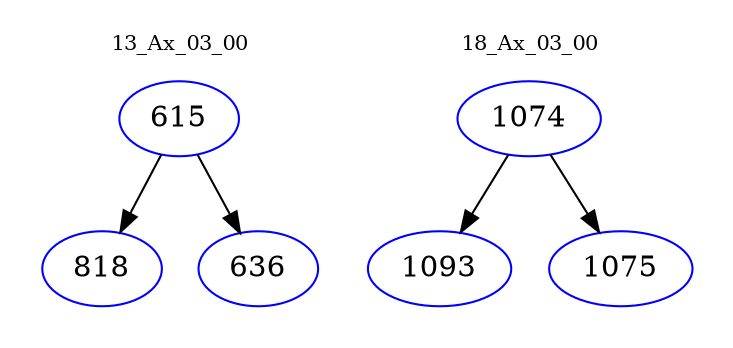 digraph{
subgraph cluster_0 {
color = white
label = "13_Ax_03_00";
fontsize=10;
T0_615 [label="615", color="blue"]
T0_615 -> T0_818 [color="black"]
T0_818 [label="818", color="blue"]
T0_615 -> T0_636 [color="black"]
T0_636 [label="636", color="blue"]
}
subgraph cluster_1 {
color = white
label = "18_Ax_03_00";
fontsize=10;
T1_1074 [label="1074", color="blue"]
T1_1074 -> T1_1093 [color="black"]
T1_1093 [label="1093", color="blue"]
T1_1074 -> T1_1075 [color="black"]
T1_1075 [label="1075", color="blue"]
}
}
